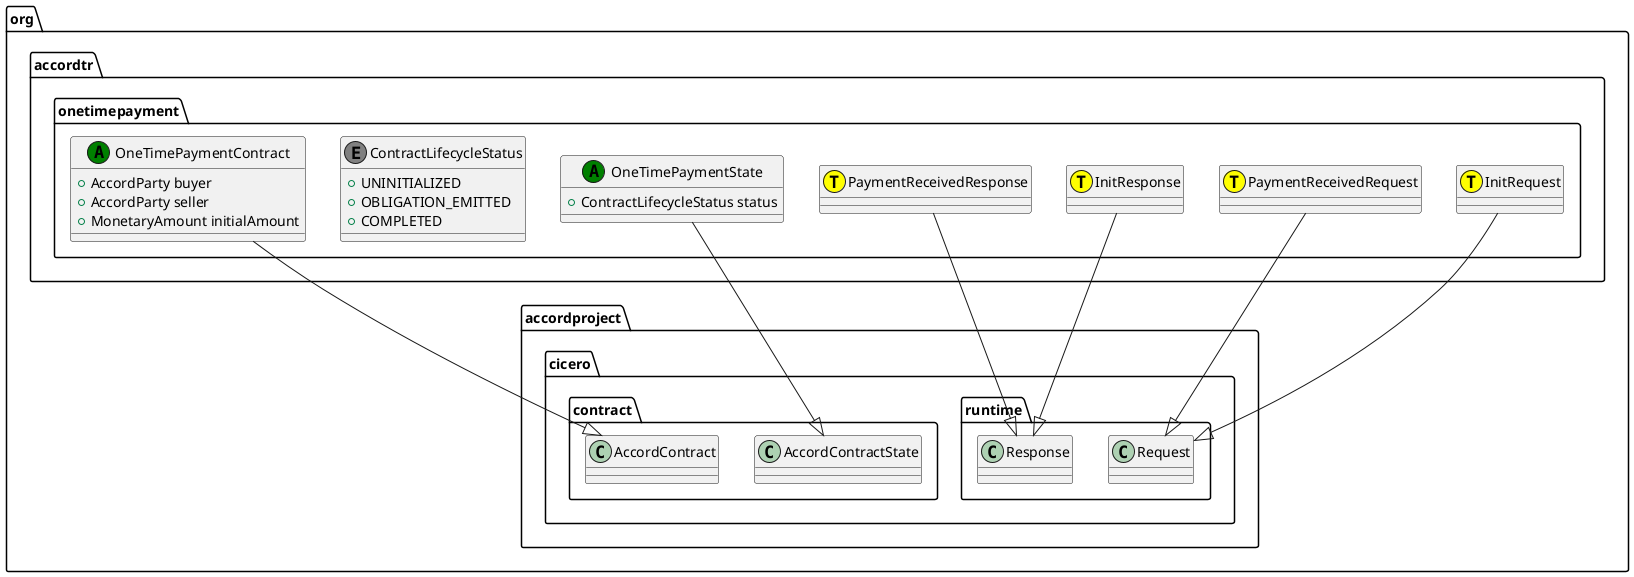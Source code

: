 @startuml
class org.accordtr.onetimepayment.InitRequest << (T,yellow) >> {
}
org.accordtr.onetimepayment.InitRequest --|> org.accordproject.cicero.runtime.Request
class org.accordtr.onetimepayment.InitResponse << (T,yellow) >> {
}
org.accordtr.onetimepayment.InitResponse --|> org.accordproject.cicero.runtime.Response
class org.accordtr.onetimepayment.PaymentReceivedRequest << (T,yellow) >> {
}
org.accordtr.onetimepayment.PaymentReceivedRequest --|> org.accordproject.cicero.runtime.Request
class org.accordtr.onetimepayment.PaymentReceivedResponse << (T,yellow) >> {
}
org.accordtr.onetimepayment.PaymentReceivedResponse --|> org.accordproject.cicero.runtime.Response
class org.accordtr.onetimepayment.OneTimePaymentState << (A,green) >> {
   + ContractLifecycleStatus status
}
org.accordtr.onetimepayment.OneTimePaymentState --|> org.accordproject.cicero.contract.AccordContractState
class org.accordtr.onetimepayment.ContractLifecycleStatus << (E,grey) >> {
   + UNINITIALIZED
   + OBLIGATION_EMITTED
   + COMPLETED
}
class org.accordtr.onetimepayment.OneTimePaymentContract << (A,green) >> {
   + AccordParty buyer
   + AccordParty seller
   + MonetaryAmount initialAmount
}
org.accordtr.onetimepayment.OneTimePaymentContract --|> org.accordproject.cicero.contract.AccordContract
@enduml
